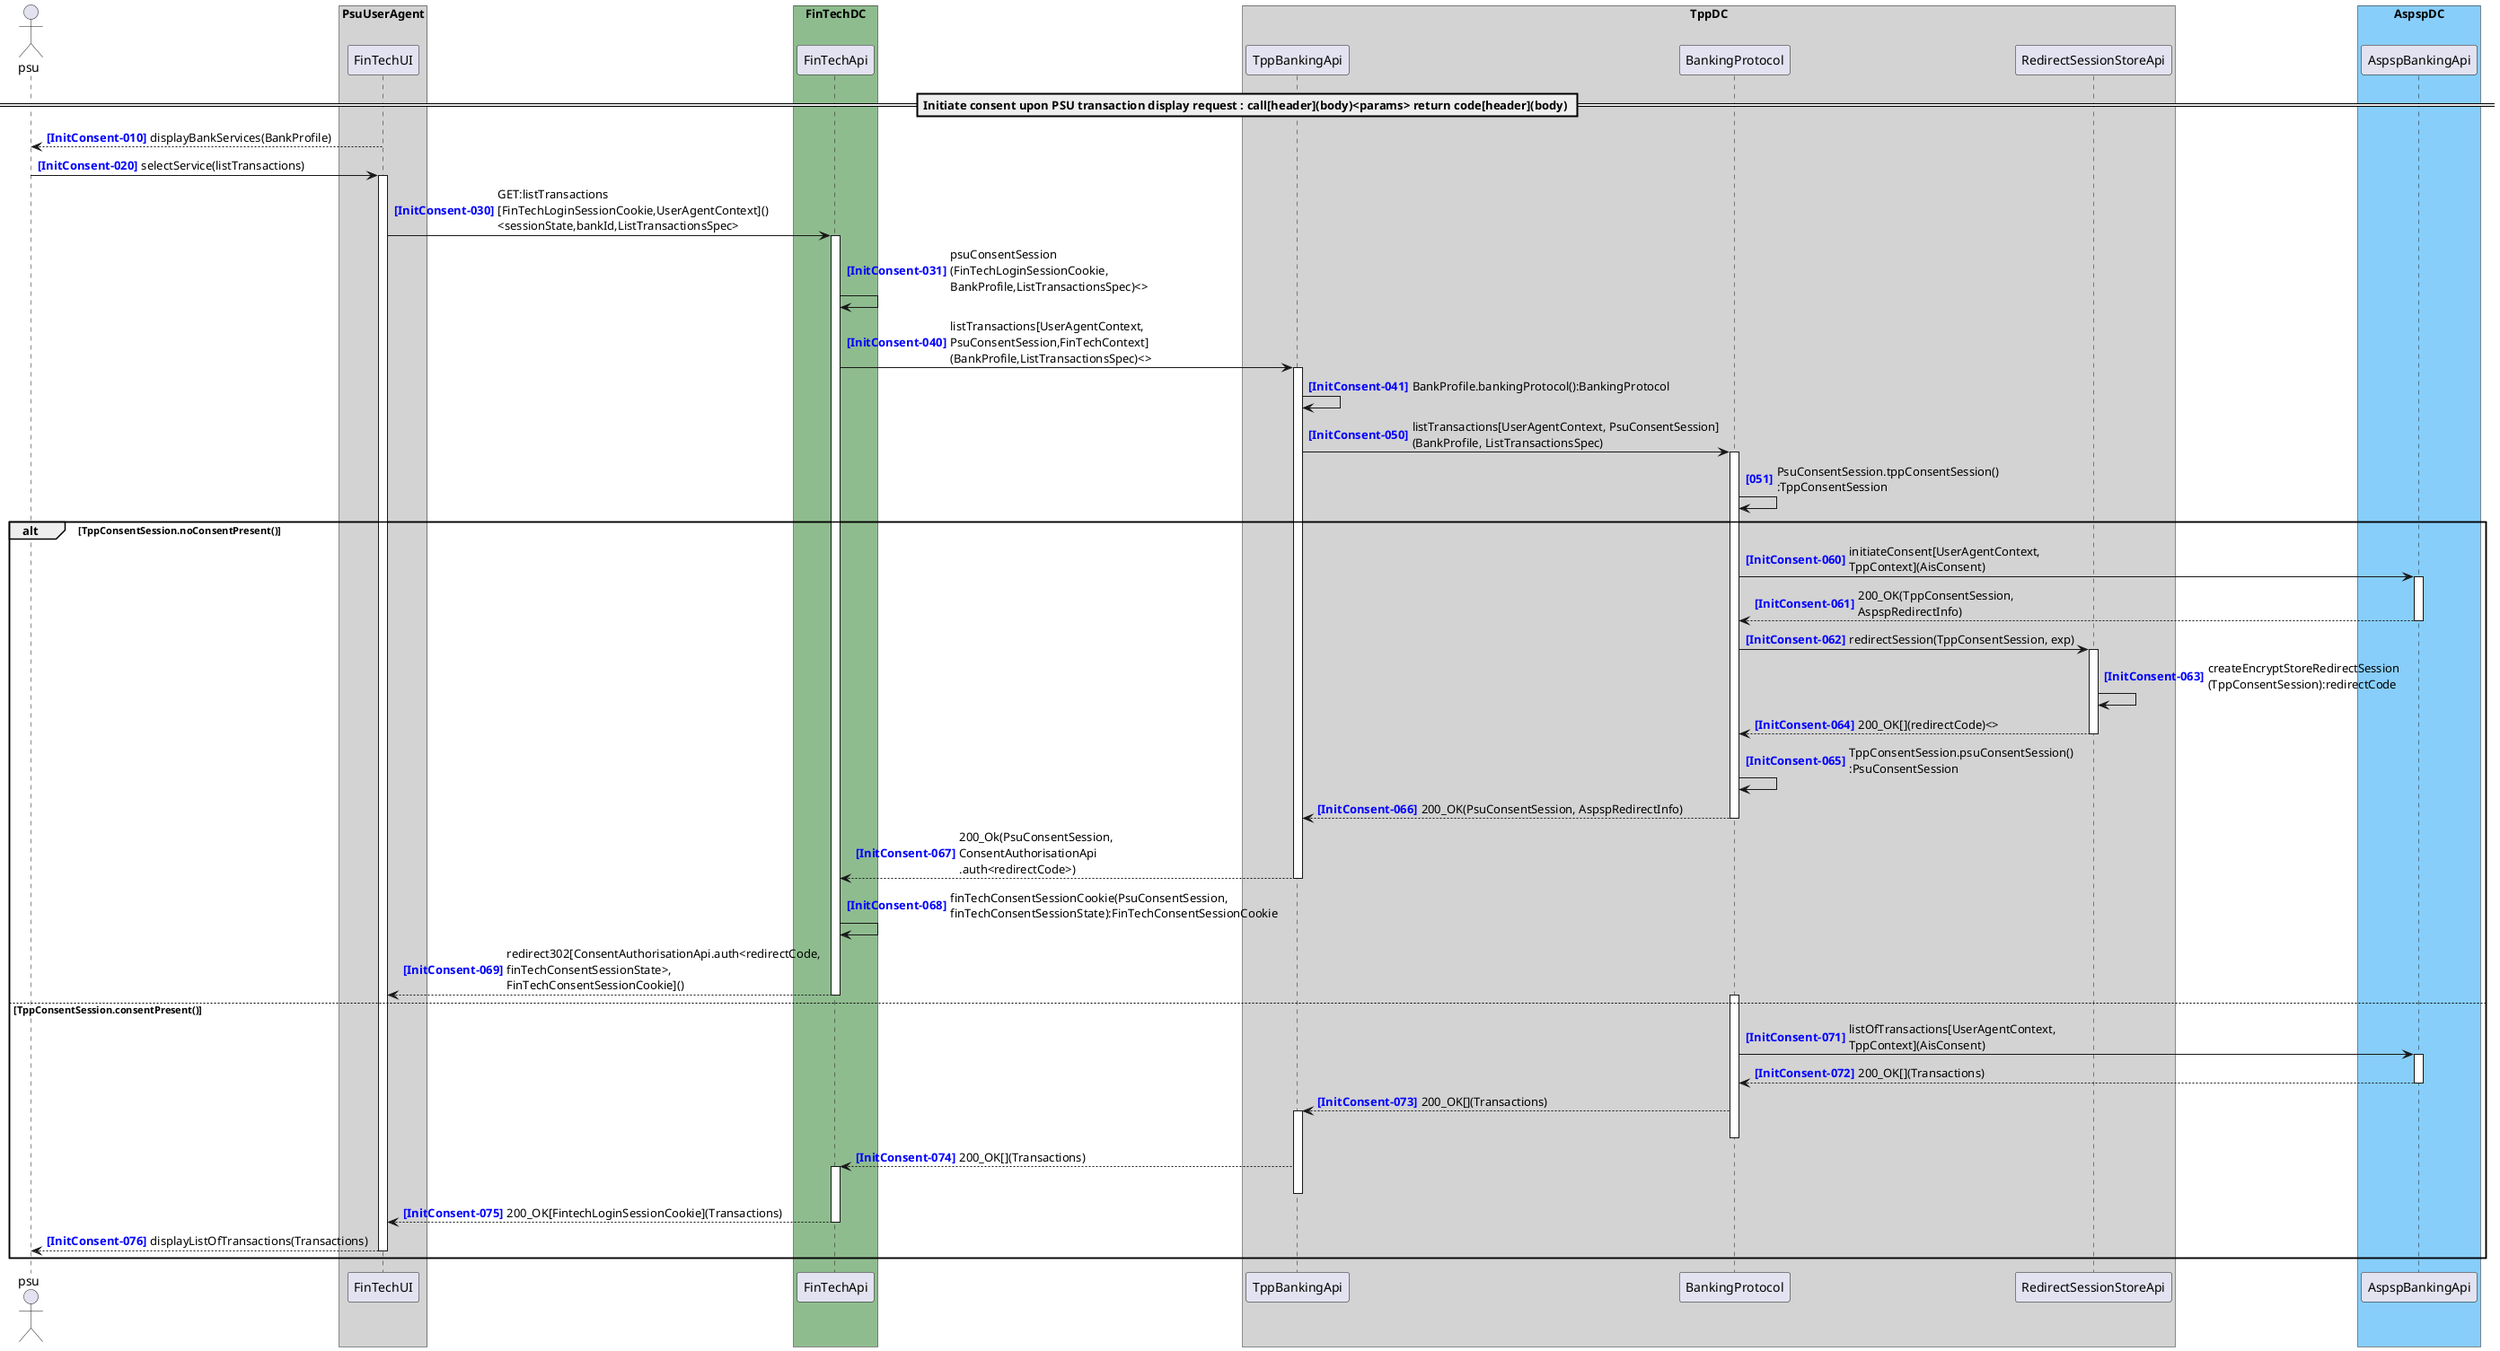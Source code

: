 @startuml

autonumber 10 10 "<b><color blue>[InitConsent-000]</color></b>"
actor psu

box "PsuUserAgent" #LightGray
    participant "FinTechUI" as FinTechUI
    'participant "ConsentAuthorisationUI" as ConsentAuthorisationUI
    'participant "OnlineBankingUI" as OnlineBankingUI
end box
box "FinTechDC" #DarkSeaGreen
    participant "FinTechApi" as FinTechApi
end box
box "TppDC" #LightGray
    participant "TppBankingApi" as TppBankingApi
    'participant "TppBankSearchApi" as TppBankSearchApi
    'participant "ConsentAuthorisationApi" as ConsentAuthorisationApi

    participant "BankingProtocol" as BankingProtocol
    participant "RedirectSessionStoreApi" as RedirectSessionStoreApi
end box
box "AspspDC" #LightSkyBlue
	participant "AspspBankingApi" as AspspBankingApi
    'participant "OnlineBankingApi" as OnlineBankingApi
end box

== Initiate consent upon PSU transaction display request : call[header](body)<params> return code[header](body) ==

FinTechUI --> psu : displayBankServices(BankProfile)
psu -> FinTechUI ++ : selectService(listTransactions)
FinTechUI -> FinTechApi ++ : GET:listTransactions\n[FinTechLoginSessionCookie,UserAgentContext]()\n<sessionState,bankId,ListTransactionsSpec>
autonumber 31 1 "<b><color blue>[InitConsent-000]"
FinTechApi -> FinTechApi : psuConsentSession\n(FinTechLoginSessionCookie,\nBankProfile,ListTransactionsSpec)<>
autonumber 40 1 "<b><color blue>[InitConsent-000]"
FinTechApi -> TppBankingApi ++ : listTransactions[UserAgentContext,\nPsuConsentSession,FinTechContext]\n(BankProfile,ListTransactionsSpec)<>
autonumber 41 1 "<b><color blue>[InitConsent-000]"
TppBankingApi -> TppBankingApi : BankProfile.bankingProtocol():BankingProtocol
autonumber 50 1 "<b><color blue>[InitConsent-000]"
TppBankingApi -> BankingProtocol ++ : listTransactions[UserAgentContext, PsuConsentSession]\n(BankProfile, ListTransactionsSpec) 

autonumber 51 1 "<b><color blue>[000]"
BankingProtocol -> BankingProtocol : PsuConsentSession.tppConsentSession()\n:TppConsentSession
alt TppConsentSession.noConsentPresent()
    autonumber 60 1 "<b><color blue>[InitConsent-000]"
    BankingProtocol -> AspspBankingApi ++ : initiateConsent[UserAgentContext,\nTppContext](AisConsent) 
    return 200_OK(TppConsentSession,\nAspspRedirectInfo)
    BankingProtocol -> RedirectSessionStoreApi ++ : redirectSession(TppConsentSession, exp)
    RedirectSessionStoreApi -> RedirectSessionStoreApi : createEncryptStoreRedirectSession\n(TppConsentSession):redirectCode
    return 200_OK[](redirectCode)<>
    BankingProtocol -> BankingProtocol : TppConsentSession.psuConsentSession()\n:PsuConsentSession
    return 200_OK(PsuConsentSession, AspspRedirectInfo)
    return 200_Ok(PsuConsentSession,\nConsentAuthorisationApi\n.auth<redirectCode>)
    FinTechApi -> FinTechApi : finTechConsentSessionCookie(PsuConsentSession,\nfinTechConsentSessionState):FinTechConsentSessionCookie
    return redirect302[ConsentAuthorisationApi.auth<redirectCode,\nfinTechConsentSessionState>,\nFinTechConsentSessionCookie]()
else TppConsentSession.consentPresent()
    autonumber 71 1 "<b><color blue>[InitConsent-000]"
    activate BankingProtocol
    BankingProtocol -> AspspBankingApi ++ : listOfTransactions[UserAgentContext,\nTppContext](AisConsent) 
    return 200_OK[](Transactions)
    BankingProtocol --> TppBankingApi ++: 200_OK[](Transactions)
    deactivate BankingProtocol
    TppBankingApi --> FinTechApi ++ : 200_OK[](Transactions)
    deactivate TppBankingApi
    FinTechApi --> FinTechUI : 200_OK[FintechLoginSessionCookie](Transactions)
    deactivate FinTechApi
    return displayListOfTransactions(Transactions)
end
@enduml
